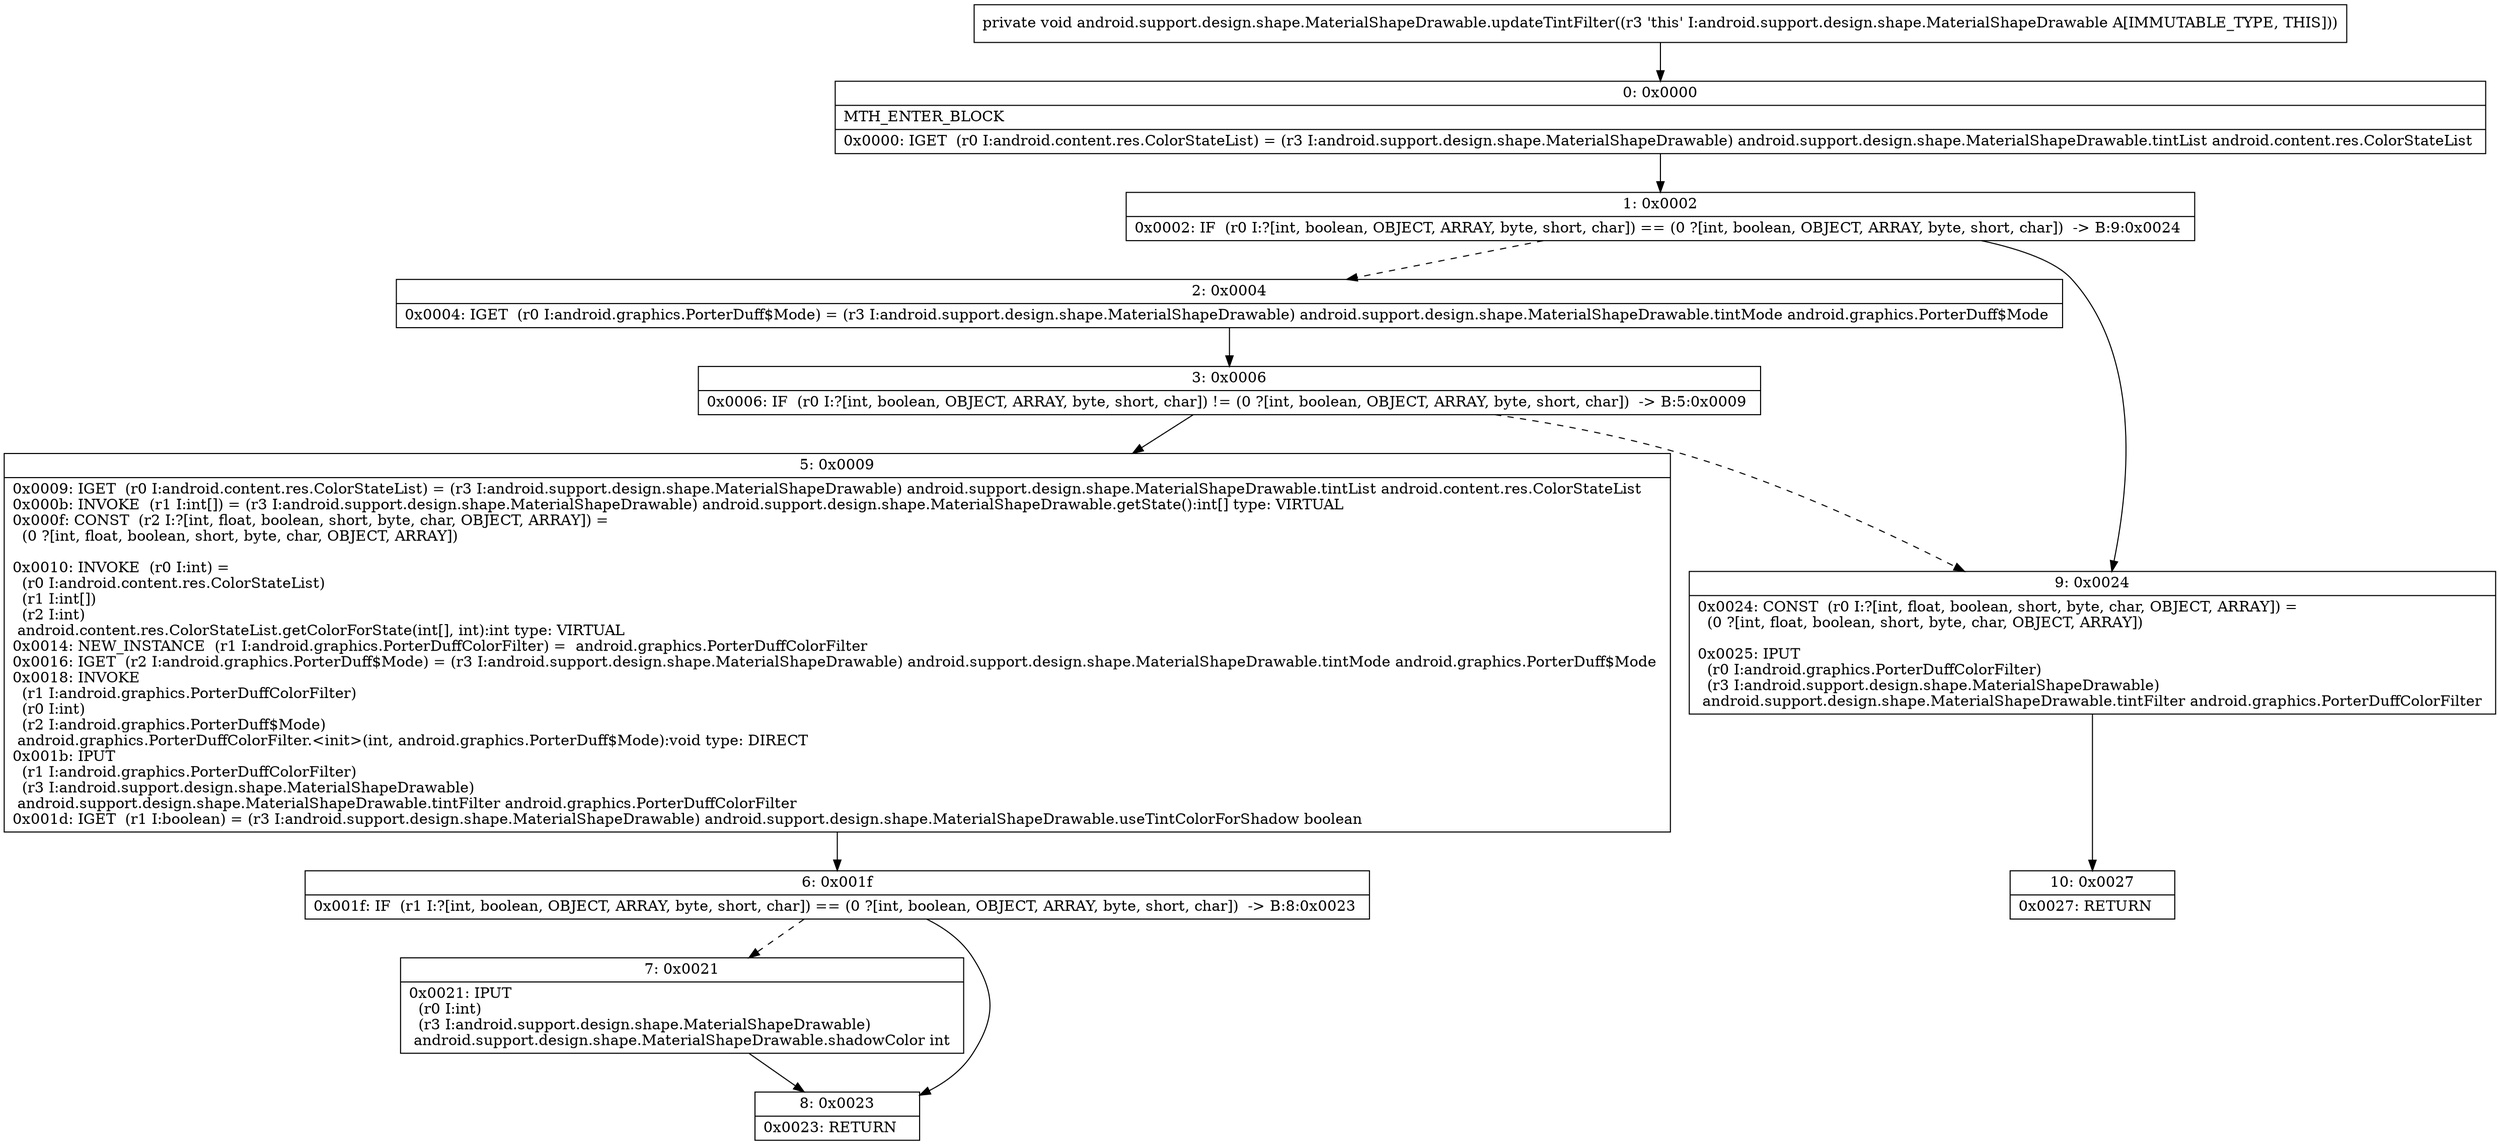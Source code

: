 digraph "CFG forandroid.support.design.shape.MaterialShapeDrawable.updateTintFilter()V" {
Node_0 [shape=record,label="{0\:\ 0x0000|MTH_ENTER_BLOCK\l|0x0000: IGET  (r0 I:android.content.res.ColorStateList) = (r3 I:android.support.design.shape.MaterialShapeDrawable) android.support.design.shape.MaterialShapeDrawable.tintList android.content.res.ColorStateList \l}"];
Node_1 [shape=record,label="{1\:\ 0x0002|0x0002: IF  (r0 I:?[int, boolean, OBJECT, ARRAY, byte, short, char]) == (0 ?[int, boolean, OBJECT, ARRAY, byte, short, char])  \-\> B:9:0x0024 \l}"];
Node_2 [shape=record,label="{2\:\ 0x0004|0x0004: IGET  (r0 I:android.graphics.PorterDuff$Mode) = (r3 I:android.support.design.shape.MaterialShapeDrawable) android.support.design.shape.MaterialShapeDrawable.tintMode android.graphics.PorterDuff$Mode \l}"];
Node_3 [shape=record,label="{3\:\ 0x0006|0x0006: IF  (r0 I:?[int, boolean, OBJECT, ARRAY, byte, short, char]) != (0 ?[int, boolean, OBJECT, ARRAY, byte, short, char])  \-\> B:5:0x0009 \l}"];
Node_5 [shape=record,label="{5\:\ 0x0009|0x0009: IGET  (r0 I:android.content.res.ColorStateList) = (r3 I:android.support.design.shape.MaterialShapeDrawable) android.support.design.shape.MaterialShapeDrawable.tintList android.content.res.ColorStateList \l0x000b: INVOKE  (r1 I:int[]) = (r3 I:android.support.design.shape.MaterialShapeDrawable) android.support.design.shape.MaterialShapeDrawable.getState():int[] type: VIRTUAL \l0x000f: CONST  (r2 I:?[int, float, boolean, short, byte, char, OBJECT, ARRAY]) = \l  (0 ?[int, float, boolean, short, byte, char, OBJECT, ARRAY])\l \l0x0010: INVOKE  (r0 I:int) = \l  (r0 I:android.content.res.ColorStateList)\l  (r1 I:int[])\l  (r2 I:int)\l android.content.res.ColorStateList.getColorForState(int[], int):int type: VIRTUAL \l0x0014: NEW_INSTANCE  (r1 I:android.graphics.PorterDuffColorFilter) =  android.graphics.PorterDuffColorFilter \l0x0016: IGET  (r2 I:android.graphics.PorterDuff$Mode) = (r3 I:android.support.design.shape.MaterialShapeDrawable) android.support.design.shape.MaterialShapeDrawable.tintMode android.graphics.PorterDuff$Mode \l0x0018: INVOKE  \l  (r1 I:android.graphics.PorterDuffColorFilter)\l  (r0 I:int)\l  (r2 I:android.graphics.PorterDuff$Mode)\l android.graphics.PorterDuffColorFilter.\<init\>(int, android.graphics.PorterDuff$Mode):void type: DIRECT \l0x001b: IPUT  \l  (r1 I:android.graphics.PorterDuffColorFilter)\l  (r3 I:android.support.design.shape.MaterialShapeDrawable)\l android.support.design.shape.MaterialShapeDrawable.tintFilter android.graphics.PorterDuffColorFilter \l0x001d: IGET  (r1 I:boolean) = (r3 I:android.support.design.shape.MaterialShapeDrawable) android.support.design.shape.MaterialShapeDrawable.useTintColorForShadow boolean \l}"];
Node_6 [shape=record,label="{6\:\ 0x001f|0x001f: IF  (r1 I:?[int, boolean, OBJECT, ARRAY, byte, short, char]) == (0 ?[int, boolean, OBJECT, ARRAY, byte, short, char])  \-\> B:8:0x0023 \l}"];
Node_7 [shape=record,label="{7\:\ 0x0021|0x0021: IPUT  \l  (r0 I:int)\l  (r3 I:android.support.design.shape.MaterialShapeDrawable)\l android.support.design.shape.MaterialShapeDrawable.shadowColor int \l}"];
Node_8 [shape=record,label="{8\:\ 0x0023|0x0023: RETURN   \l}"];
Node_9 [shape=record,label="{9\:\ 0x0024|0x0024: CONST  (r0 I:?[int, float, boolean, short, byte, char, OBJECT, ARRAY]) = \l  (0 ?[int, float, boolean, short, byte, char, OBJECT, ARRAY])\l \l0x0025: IPUT  \l  (r0 I:android.graphics.PorterDuffColorFilter)\l  (r3 I:android.support.design.shape.MaterialShapeDrawable)\l android.support.design.shape.MaterialShapeDrawable.tintFilter android.graphics.PorterDuffColorFilter \l}"];
Node_10 [shape=record,label="{10\:\ 0x0027|0x0027: RETURN   \l}"];
MethodNode[shape=record,label="{private void android.support.design.shape.MaterialShapeDrawable.updateTintFilter((r3 'this' I:android.support.design.shape.MaterialShapeDrawable A[IMMUTABLE_TYPE, THIS])) }"];
MethodNode -> Node_0;
Node_0 -> Node_1;
Node_1 -> Node_2[style=dashed];
Node_1 -> Node_9;
Node_2 -> Node_3;
Node_3 -> Node_5;
Node_3 -> Node_9[style=dashed];
Node_5 -> Node_6;
Node_6 -> Node_7[style=dashed];
Node_6 -> Node_8;
Node_7 -> Node_8;
Node_9 -> Node_10;
}

